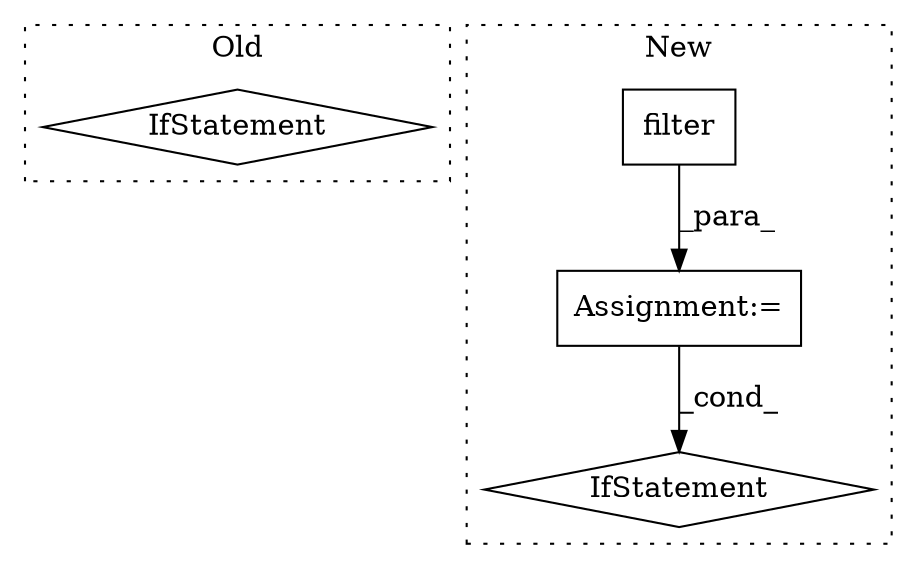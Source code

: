 digraph G {
subgraph cluster0 {
1 [label="IfStatement" a="25" s="3871,3892" l="4,2" shape="diamond"];
label = "Old";
style="dotted";
}
subgraph cluster1 {
2 [label="filter" a="32" s="3695,3735" l="7,1" shape="box"];
3 [label="IfStatement" a="25" s="3749,3767" l="4,2" shape="diamond"];
4 [label="Assignment:=" a="7" s="3619,3737" l="57,2" shape="box"];
label = "New";
style="dotted";
}
2 -> 4 [label="_para_"];
4 -> 3 [label="_cond_"];
}